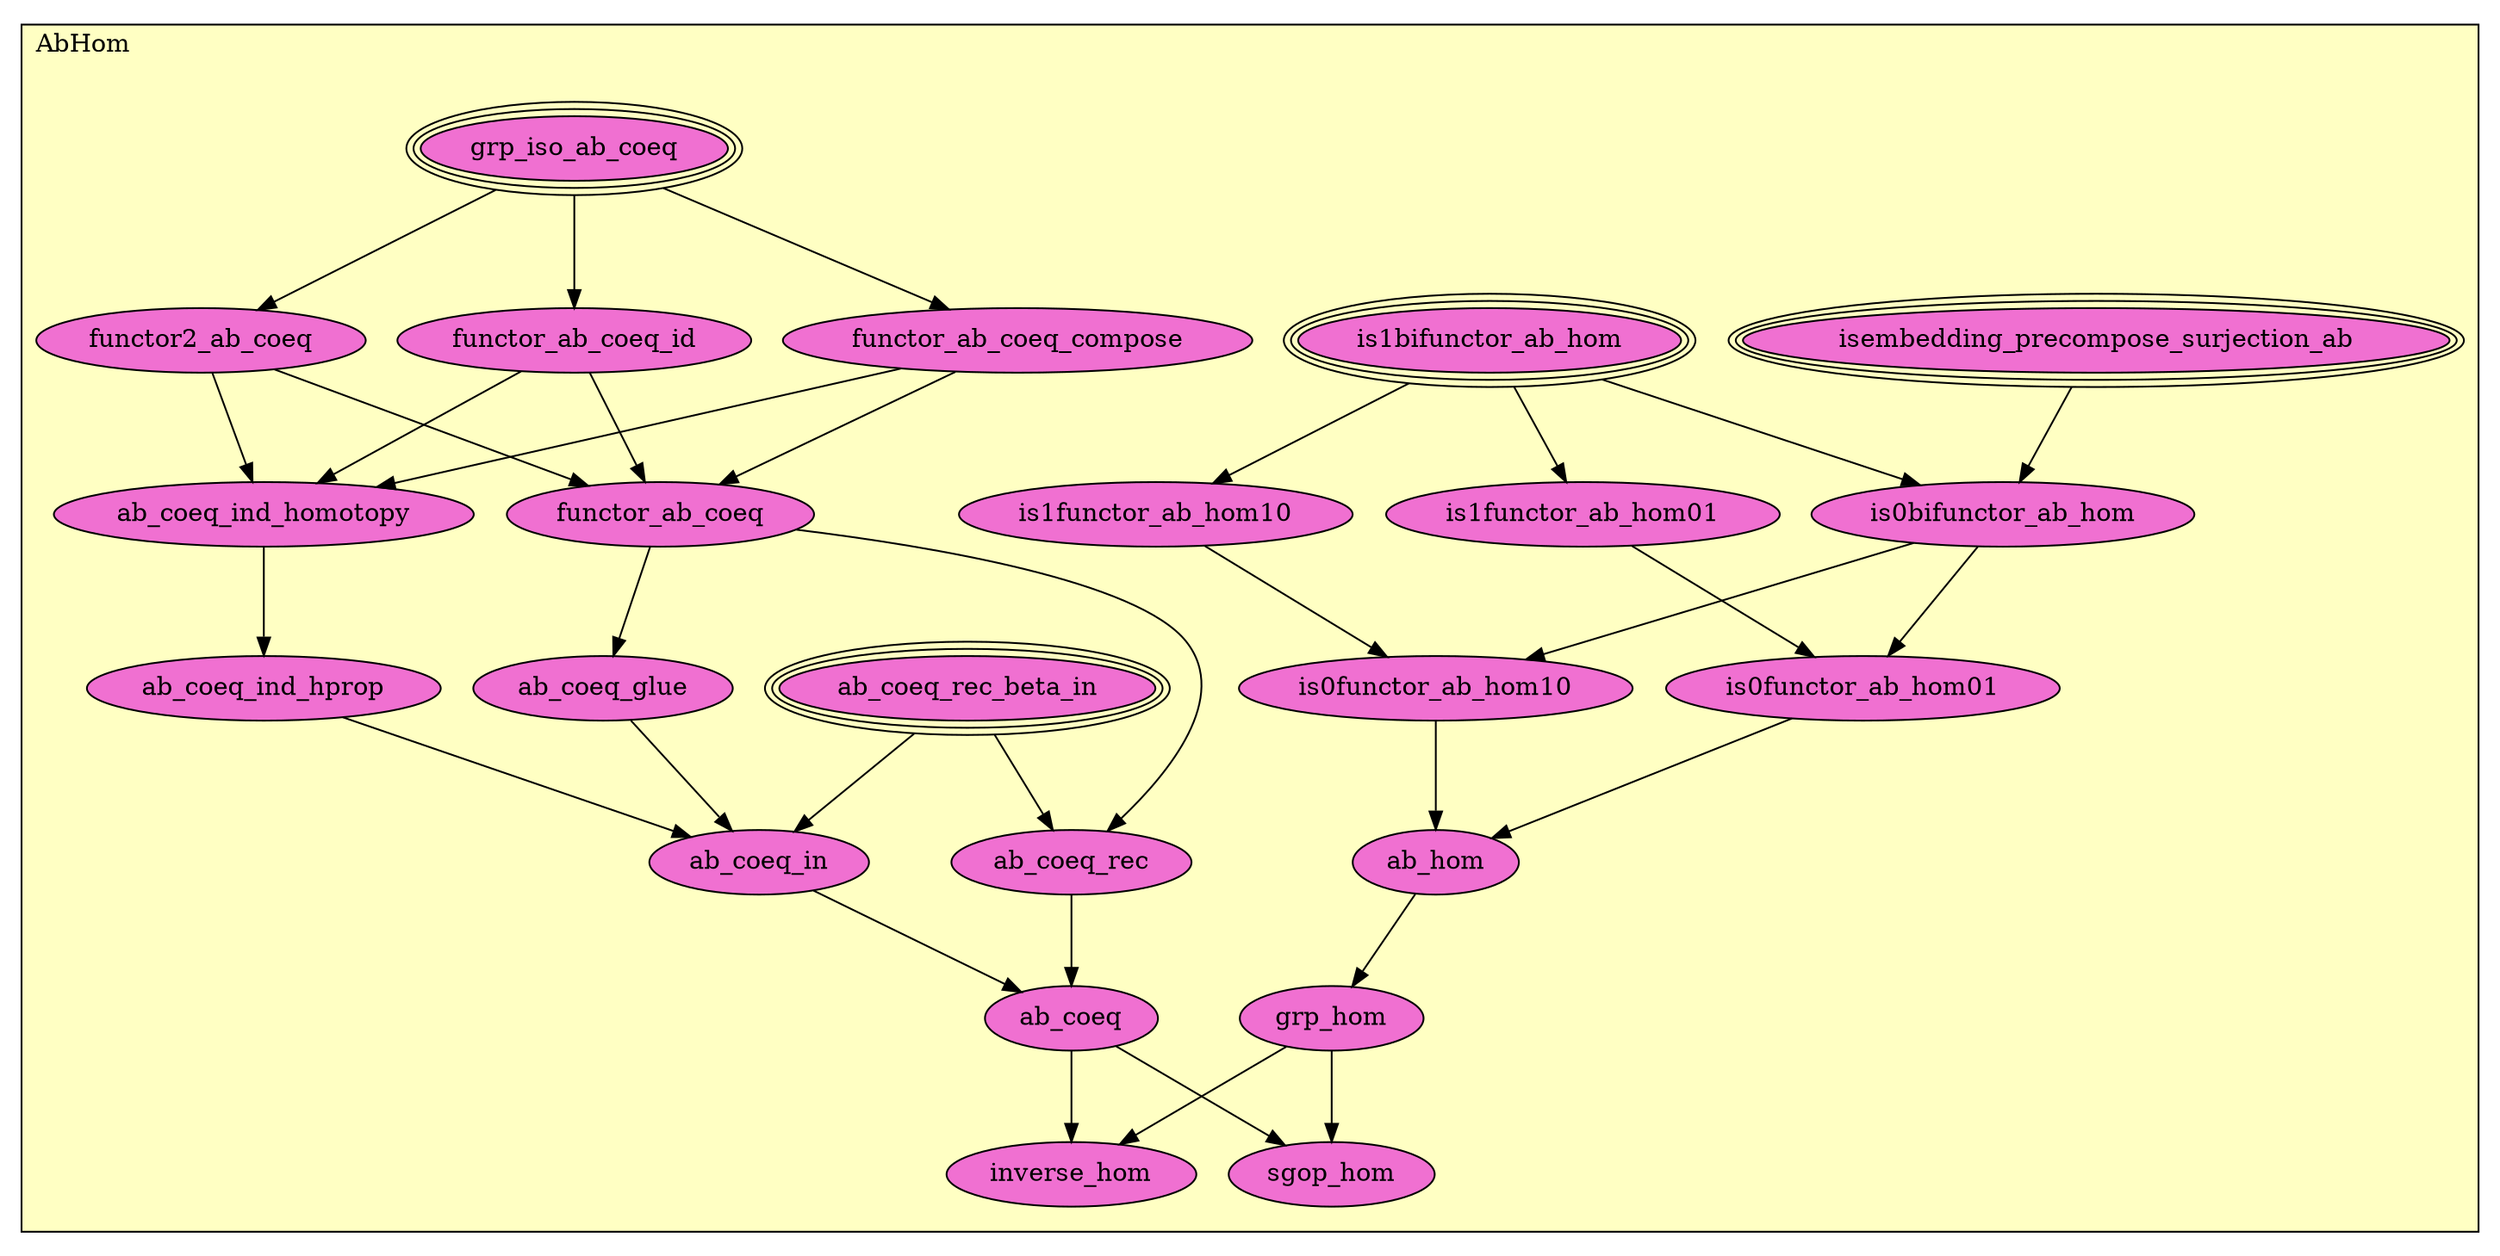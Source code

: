 digraph HoTT_Algebra_AbGroups_AbHom {
  graph [ratio=0.5]
  node [style=filled]
AbHom_isembedding_precompose_surjection_ab [label="isembedding_precompose_surjection_ab", URL=<AbHom.html#isembedding_precompose_surjection_ab>, peripheries=3, fillcolor="#F070D1"] ;
AbHom_is1bifunctor_ab_hom [label="is1bifunctor_ab_hom", URL=<AbHom.html#is1bifunctor_ab_hom>, peripheries=3, fillcolor="#F070D1"] ;
AbHom_is0bifunctor_ab_hom [label="is0bifunctor_ab_hom", URL=<AbHom.html#is0bifunctor_ab_hom>, fillcolor="#F070D1"] ;
AbHom_is1functor_ab_hom10 [label="is1functor_ab_hom10", URL=<AbHom.html#is1functor_ab_hom10>, fillcolor="#F070D1"] ;
AbHom_is1functor_ab_hom01 [label="is1functor_ab_hom01", URL=<AbHom.html#is1functor_ab_hom01>, fillcolor="#F070D1"] ;
AbHom_is0functor_ab_hom10 [label="is0functor_ab_hom10", URL=<AbHom.html#is0functor_ab_hom10>, fillcolor="#F070D1"] ;
AbHom_is0functor_ab_hom01 [label="is0functor_ab_hom01", URL=<AbHom.html#is0functor_ab_hom01>, fillcolor="#F070D1"] ;
AbHom_grp_iso_ab_coeq [label="grp_iso_ab_coeq", URL=<AbHom.html#grp_iso_ab_coeq>, peripheries=3, fillcolor="#F070D1"] ;
AbHom_functor_ab_coeq_id [label="functor_ab_coeq_id", URL=<AbHom.html#functor_ab_coeq_id>, fillcolor="#F070D1"] ;
AbHom_functor_ab_coeq_compose [label="functor_ab_coeq_compose", URL=<AbHom.html#functor_ab_coeq_compose>, fillcolor="#F070D1"] ;
AbHom_functor2_ab_coeq [label="functor2_ab_coeq", URL=<AbHom.html#functor2_ab_coeq>, fillcolor="#F070D1"] ;
AbHom_functor_ab_coeq [label="functor_ab_coeq", URL=<AbHom.html#functor_ab_coeq>, fillcolor="#F070D1"] ;
AbHom_ab_coeq_ind_homotopy [label="ab_coeq_ind_homotopy", URL=<AbHom.html#ab_coeq_ind_homotopy>, fillcolor="#F070D1"] ;
AbHom_ab_coeq_ind_hprop [label="ab_coeq_ind_hprop", URL=<AbHom.html#ab_coeq_ind_hprop>, fillcolor="#F070D1"] ;
AbHom_ab_coeq_rec_beta_in [label="ab_coeq_rec_beta_in", URL=<AbHom.html#ab_coeq_rec_beta_in>, peripheries=3, fillcolor="#F070D1"] ;
AbHom_ab_coeq_rec [label="ab_coeq_rec", URL=<AbHom.html#ab_coeq_rec>, fillcolor="#F070D1"] ;
AbHom_ab_coeq_glue [label="ab_coeq_glue", URL=<AbHom.html#ab_coeq_glue>, fillcolor="#F070D1"] ;
AbHom_ab_coeq_in [label="ab_coeq_in", URL=<AbHom.html#ab_coeq_in>, fillcolor="#F070D1"] ;
AbHom_ab_coeq [label="ab_coeq", URL=<AbHom.html#ab_coeq>, fillcolor="#F070D1"] ;
AbHom_ab_hom [label="ab_hom", URL=<AbHom.html#ab_hom>, fillcolor="#F070D1"] ;
AbHom_grp_hom [label="grp_hom", URL=<AbHom.html#grp_hom>, fillcolor="#F070D1"] ;
AbHom_inverse_hom [label="inverse_hom", URL=<AbHom.html#inverse_hom>, fillcolor="#F070D1"] ;
AbHom_sgop_hom [label="sgop_hom", URL=<AbHom.html#sgop_hom>, fillcolor="#F070D1"] ;
  AbHom_isembedding_precompose_surjection_ab -> AbHom_is0bifunctor_ab_hom [] ;
  AbHom_is1bifunctor_ab_hom -> AbHom_is0bifunctor_ab_hom [] ;
  AbHom_is1bifunctor_ab_hom -> AbHom_is1functor_ab_hom10 [] ;
  AbHom_is1bifunctor_ab_hom -> AbHom_is1functor_ab_hom01 [] ;
  AbHom_is0bifunctor_ab_hom -> AbHom_is0functor_ab_hom10 [] ;
  AbHom_is0bifunctor_ab_hom -> AbHom_is0functor_ab_hom01 [] ;
  AbHom_is1functor_ab_hom10 -> AbHom_is0functor_ab_hom10 [] ;
  AbHom_is1functor_ab_hom01 -> AbHom_is0functor_ab_hom01 [] ;
  AbHom_is0functor_ab_hom10 -> AbHom_ab_hom [] ;
  AbHom_is0functor_ab_hom01 -> AbHom_ab_hom [] ;
  AbHom_grp_iso_ab_coeq -> AbHom_functor_ab_coeq_id [] ;
  AbHom_grp_iso_ab_coeq -> AbHom_functor_ab_coeq_compose [] ;
  AbHom_grp_iso_ab_coeq -> AbHom_functor2_ab_coeq [] ;
  AbHom_functor_ab_coeq_id -> AbHom_functor_ab_coeq [] ;
  AbHom_functor_ab_coeq_id -> AbHom_ab_coeq_ind_homotopy [] ;
  AbHom_functor_ab_coeq_compose -> AbHom_functor_ab_coeq [] ;
  AbHom_functor_ab_coeq_compose -> AbHom_ab_coeq_ind_homotopy [] ;
  AbHom_functor2_ab_coeq -> AbHom_functor_ab_coeq [] ;
  AbHom_functor2_ab_coeq -> AbHom_ab_coeq_ind_homotopy [] ;
  AbHom_functor_ab_coeq -> AbHom_ab_coeq_rec [] ;
  AbHom_functor_ab_coeq -> AbHom_ab_coeq_glue [] ;
  AbHom_ab_coeq_ind_homotopy -> AbHom_ab_coeq_ind_hprop [] ;
  AbHom_ab_coeq_ind_hprop -> AbHom_ab_coeq_in [] ;
  AbHom_ab_coeq_rec_beta_in -> AbHom_ab_coeq_rec [] ;
  AbHom_ab_coeq_rec_beta_in -> AbHom_ab_coeq_in [] ;
  AbHom_ab_coeq_rec -> AbHom_ab_coeq [] ;
  AbHom_ab_coeq_glue -> AbHom_ab_coeq_in [] ;
  AbHom_ab_coeq_in -> AbHom_ab_coeq [] ;
  AbHom_ab_coeq -> AbHom_inverse_hom [] ;
  AbHom_ab_coeq -> AbHom_sgop_hom [] ;
  AbHom_ab_hom -> AbHom_grp_hom [] ;
  AbHom_grp_hom -> AbHom_inverse_hom [] ;
  AbHom_grp_hom -> AbHom_sgop_hom [] ;
subgraph cluster_AbHom { label="AbHom"; fillcolor="#FFFFC3"; labeljust=l; style=filled 
AbHom_sgop_hom; AbHom_inverse_hom; AbHom_grp_hom; AbHom_ab_hom; AbHom_ab_coeq; AbHom_ab_coeq_in; AbHom_ab_coeq_glue; AbHom_ab_coeq_rec; AbHom_ab_coeq_rec_beta_in; AbHom_ab_coeq_ind_hprop; AbHom_ab_coeq_ind_homotopy; AbHom_functor_ab_coeq; AbHom_functor2_ab_coeq; AbHom_functor_ab_coeq_compose; AbHom_functor_ab_coeq_id; AbHom_grp_iso_ab_coeq; AbHom_is0functor_ab_hom01; AbHom_is0functor_ab_hom10; AbHom_is1functor_ab_hom01; AbHom_is1functor_ab_hom10; AbHom_is0bifunctor_ab_hom; AbHom_is1bifunctor_ab_hom; AbHom_isembedding_precompose_surjection_ab; };
} /* END */
